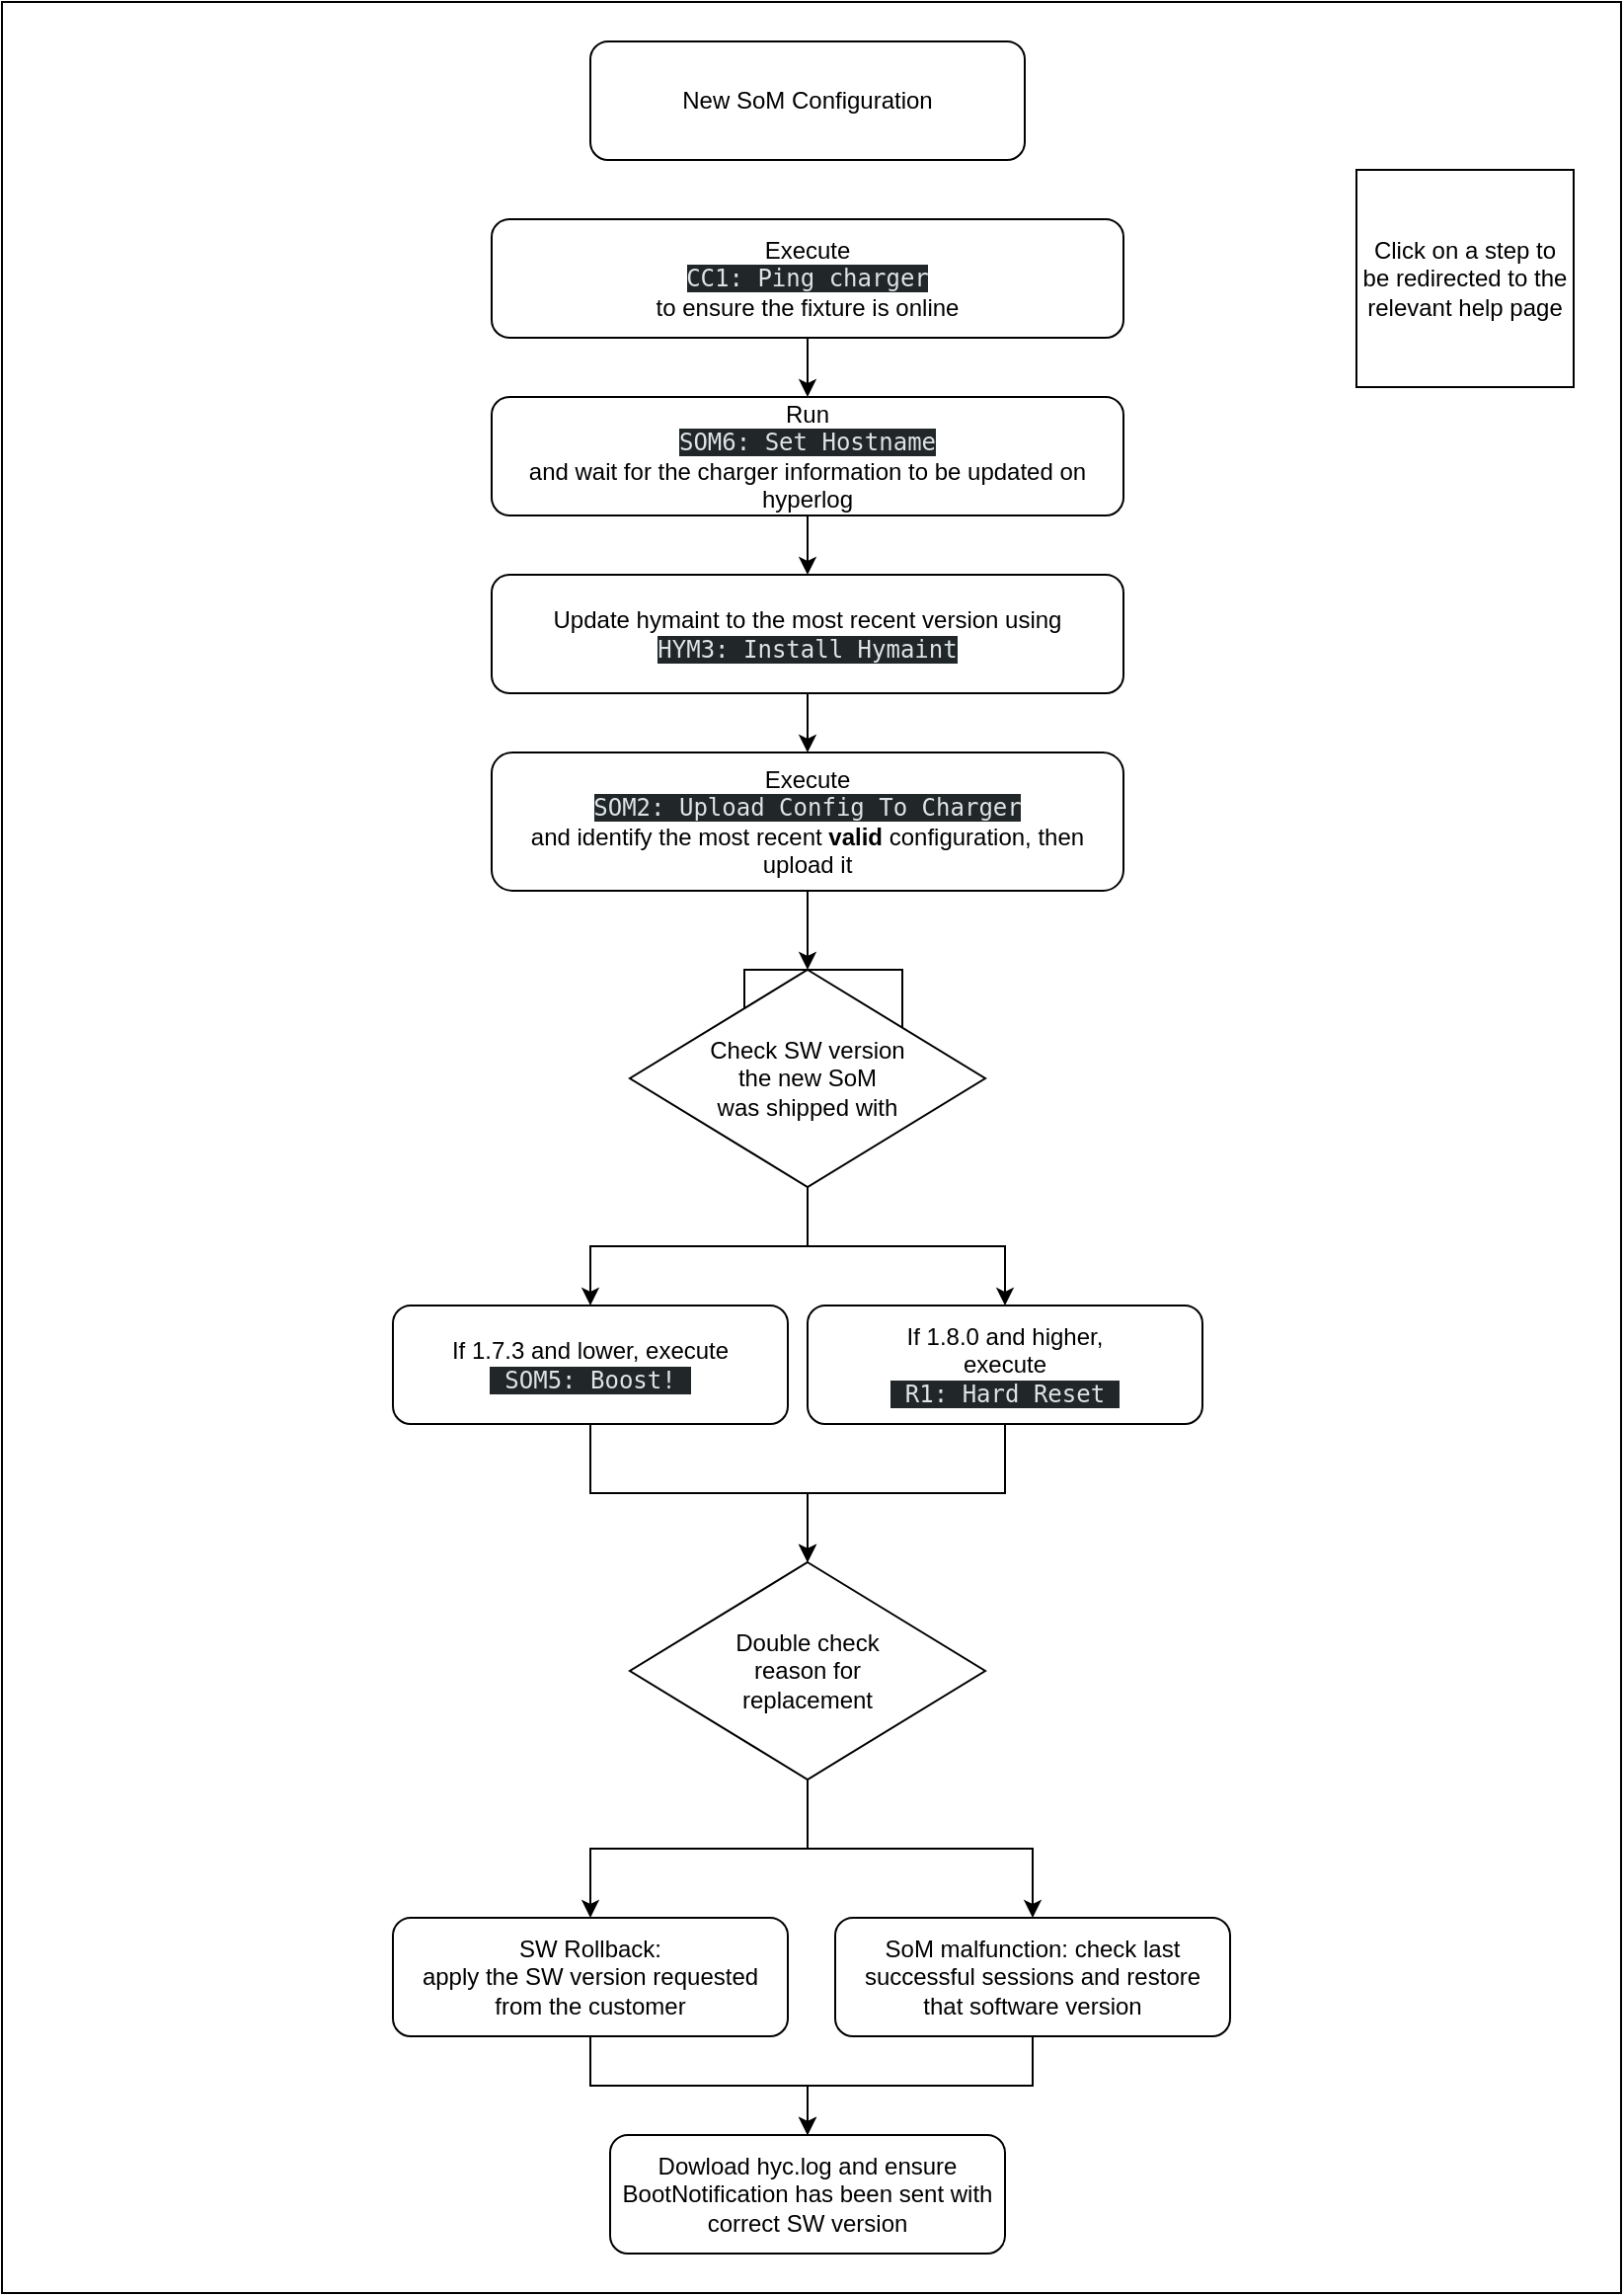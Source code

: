 <mxfile version="27.1.6">
  <diagram id="7AZIaKFDA84dNrpr3-fF" name="Page-1">
    <mxGraphModel dx="2377" dy="1238" grid="1" gridSize="10" guides="1" tooltips="1" connect="1" arrows="1" fold="1" page="1" pageScale="1" pageWidth="827" pageHeight="1169" math="0" shadow="0">
      <root>
        <mxCell id="0" />
        <mxCell id="1" parent="0" />
        <mxCell id="eyd2rsEOQC1HHO5CPxRc-1" value="\\" style="whiteSpace=wrap;html=1;imageAspect=0;fillColor=light-dark(#FFFFFF,#747474);" vertex="1" parent="1">
          <mxGeometry x="4" y="5" width="820" height="1160" as="geometry" />
        </mxCell>
        <mxCell id="eyd2rsEOQC1HHO5CPxRc-2" value="" style="whiteSpace=wrap;html=1;aspect=fixed;" vertex="1" parent="1">
          <mxGeometry x="380" y="495" width="80" height="80" as="geometry" />
        </mxCell>
        <mxCell id="IejAQgSXKc2Y49kBOPVx-10" value="New&amp;nbsp;&lt;span style=&quot;background-color: transparent; color: light-dark(rgb(0, 0, 0), rgb(255, 255, 255));&quot;&gt;SoM Configuration&lt;/span&gt;" style="rounded=1;whiteSpace=wrap;html=1;" parent="1" vertex="1">
          <mxGeometry x="302" y="25" width="220" height="60" as="geometry" />
        </mxCell>
        <mxCell id="IejAQgSXKc2Y49kBOPVx-15" style="edgeStyle=orthogonalEdgeStyle;rounded=0;orthogonalLoop=1;jettySize=auto;html=1;entryX=0.5;entryY=0;entryDx=0;entryDy=0;" parent="1" source="IejAQgSXKc2Y49kBOPVx-11" target="IejAQgSXKc2Y49kBOPVx-14" edge="1">
          <mxGeometry relative="1" as="geometry" />
        </mxCell>
        <UserObject label="Execute&lt;div&gt;&lt;span style=&quot;color: rgb(222, 227, 229); font-family: monospace; text-align: left; white-space-collapse: preserve; background-color: rgb(33, 39, 40);&quot;&gt;CC1: Ping charger&lt;/span&gt;&lt;/div&gt;&lt;div&gt;to ensure the fixture is online&lt;/div&gt;" link="https://alpitronic-jira.atlassian.net/wiki/spaces/Charger/pages/621406155/Hypercharger+Offline+in+Hyperlog" linkTarget="_blank" id="IejAQgSXKc2Y49kBOPVx-11">
          <mxCell style="rounded=1;whiteSpace=wrap;html=1;" parent="1" vertex="1">
            <mxGeometry x="252" y="115" width="320" height="60" as="geometry" />
          </mxCell>
        </UserObject>
        <mxCell id="IejAQgSXKc2Y49kBOPVx-19" style="edgeStyle=orthogonalEdgeStyle;rounded=0;orthogonalLoop=1;jettySize=auto;html=1;entryX=0.5;entryY=0;entryDx=0;entryDy=0;" parent="1" source="IejAQgSXKc2Y49kBOPVx-14" target="IejAQgSXKc2Y49kBOPVx-17" edge="1">
          <mxGeometry relative="1" as="geometry" />
        </mxCell>
        <mxCell id="IejAQgSXKc2Y49kBOPVx-14" value="Run&lt;div&gt;&lt;span style=&quot;color: rgb(222, 227, 229); font-family: monospace; text-align: left; white-space-collapse: preserve; background-color: rgb(33, 39, 40);&quot;&gt;SOM6: Set Hostname&lt;/span&gt;&lt;/div&gt;&lt;div&gt;and wait for the charger information to be updated on hyperlog&lt;/div&gt;" style="rounded=1;whiteSpace=wrap;html=1;" parent="1" vertex="1">
          <mxGeometry x="252" y="205" width="320" height="60" as="geometry" />
        </mxCell>
        <mxCell id="IejAQgSXKc2Y49kBOPVx-21" style="edgeStyle=orthogonalEdgeStyle;rounded=0;orthogonalLoop=1;jettySize=auto;html=1;entryX=0.5;entryY=0;entryDx=0;entryDy=0;" parent="1" source="IejAQgSXKc2Y49kBOPVx-17" target="IejAQgSXKc2Y49kBOPVx-20" edge="1">
          <mxGeometry relative="1" as="geometry" />
        </mxCell>
        <UserObject label="Update hymaint to the most recent version using&lt;div&gt;&lt;span style=&quot;color: rgb(222, 227, 229); font-family: monospace; text-align: left; white-space-collapse: preserve; background-color: rgb(33, 39, 40);&quot;&gt;HYM3: Install Hymaint&lt;/span&gt;&lt;/div&gt;" link="https://alpitronic-jira.atlassian.net/wiki/spaces/Charger/pages/1240236177/hymaint+update" linkTarget="_blank" id="IejAQgSXKc2Y49kBOPVx-17">
          <mxCell style="rounded=1;whiteSpace=wrap;html=1;" parent="1" vertex="1">
            <mxGeometry x="252" y="295" width="320" height="60" as="geometry" />
          </mxCell>
        </UserObject>
        <mxCell id="lWXWfnWMMrPsDJzRvSUA-17" style="edgeStyle=orthogonalEdgeStyle;rounded=0;orthogonalLoop=1;jettySize=auto;html=1;" parent="1" source="IejAQgSXKc2Y49kBOPVx-20" target="IejAQgSXKc2Y49kBOPVx-24" edge="1">
          <mxGeometry relative="1" as="geometry" />
        </mxCell>
        <UserObject label="Execute&lt;div&gt;&lt;span style=&quot;color: rgb(222, 227, 229); font-family: monospace; text-align: left; white-space-collapse: preserve; background-color: rgb(33, 39, 40);&quot;&gt;SOM2: Upload Config To Charger&lt;/span&gt;&lt;/div&gt;&lt;div&gt;and identify the most recent &lt;b&gt;valid &lt;/b&gt;configuration, then upload it&lt;/div&gt;" link="https://alpitronic-jira.atlassian.net/wiki/spaces/Charger/pages/621413840/hypercharger.conf" linkTarget="_blank" id="IejAQgSXKc2Y49kBOPVx-20">
          <mxCell style="rounded=1;whiteSpace=wrap;html=1;" parent="1" vertex="1">
            <mxGeometry x="252" y="385" width="320" height="70" as="geometry" />
          </mxCell>
        </UserObject>
        <mxCell id="IejAQgSXKc2Y49kBOPVx-34" style="edgeStyle=orthogonalEdgeStyle;rounded=0;orthogonalLoop=1;jettySize=auto;html=1;entryX=0.5;entryY=0;entryDx=0;entryDy=0;" parent="1" source="IejAQgSXKc2Y49kBOPVx-24" target="IejAQgSXKc2Y49kBOPVx-26" edge="1">
          <mxGeometry relative="1" as="geometry" />
        </mxCell>
        <mxCell id="IejAQgSXKc2Y49kBOPVx-36" style="edgeStyle=orthogonalEdgeStyle;rounded=0;orthogonalLoop=1;jettySize=auto;html=1;entryX=0.5;entryY=0;entryDx=0;entryDy=0;" parent="1" source="IejAQgSXKc2Y49kBOPVx-24" target="IejAQgSXKc2Y49kBOPVx-33" edge="1">
          <mxGeometry relative="1" as="geometry" />
        </mxCell>
        <mxCell id="IejAQgSXKc2Y49kBOPVx-24" value="Check SW version&lt;div&gt;the new SoM&lt;/div&gt;&lt;div&gt;was shipped with&lt;/div&gt;" style="rhombus;whiteSpace=wrap;html=1;" parent="1" vertex="1">
          <mxGeometry x="322" y="495" width="180" height="110" as="geometry" />
        </mxCell>
        <mxCell id="lWXWfnWMMrPsDJzRvSUA-5" style="edgeStyle=orthogonalEdgeStyle;rounded=0;orthogonalLoop=1;jettySize=auto;html=1;entryX=0.5;entryY=0;entryDx=0;entryDy=0;" parent="1" source="IejAQgSXKc2Y49kBOPVx-26" target="lWXWfnWMMrPsDJzRvSUA-4" edge="1">
          <mxGeometry relative="1" as="geometry" />
        </mxCell>
        <mxCell id="IejAQgSXKc2Y49kBOPVx-26" value="&lt;div&gt;If 1.7.3 and lower, execute&lt;/div&gt;&lt;div&gt;&lt;span style=&quot;color: rgb(222, 227, 229); font-family: monospace; text-align: left; white-space-collapse: preserve; background-color: rgb(33, 39, 40);&quot;&gt; SOM5: Boost! &lt;/span&gt;&lt;/div&gt;" style="rounded=1;whiteSpace=wrap;html=1;" parent="1" vertex="1">
          <mxGeometry x="202" y="665" width="200" height="60" as="geometry" />
        </mxCell>
        <mxCell id="lWXWfnWMMrPsDJzRvSUA-6" style="edgeStyle=orthogonalEdgeStyle;rounded=0;orthogonalLoop=1;jettySize=auto;html=1;entryX=0.5;entryY=0;entryDx=0;entryDy=0;" parent="1" source="IejAQgSXKc2Y49kBOPVx-33" target="lWXWfnWMMrPsDJzRvSUA-4" edge="1">
          <mxGeometry relative="1" as="geometry" />
        </mxCell>
        <mxCell id="IejAQgSXKc2Y49kBOPVx-33" value="&lt;div&gt;If 1.8.0 and higher,&lt;/div&gt;&lt;div&gt;execute&lt;/div&gt;&lt;div&gt;&lt;span style=&quot;color: rgb(222, 227, 229); font-family: monospace; text-align: left; white-space-collapse: preserve; background-color: rgb(33, 39, 40);&quot;&gt; R1: Hard Reset &lt;/span&gt;&lt;/div&gt;" style="rounded=1;whiteSpace=wrap;html=1;" parent="1" vertex="1">
          <mxGeometry x="412" y="665" width="200" height="60" as="geometry" />
        </mxCell>
        <mxCell id="lWXWfnWMMrPsDJzRvSUA-12" style="edgeStyle=orthogonalEdgeStyle;rounded=0;orthogonalLoop=1;jettySize=auto;html=1;entryX=0.5;entryY=0;entryDx=0;entryDy=0;" parent="1" source="lWXWfnWMMrPsDJzRvSUA-4" target="lWXWfnWMMrPsDJzRvSUA-9" edge="1">
          <mxGeometry relative="1" as="geometry" />
        </mxCell>
        <mxCell id="lWXWfnWMMrPsDJzRvSUA-13" style="edgeStyle=orthogonalEdgeStyle;rounded=0;orthogonalLoop=1;jettySize=auto;html=1;entryX=0.5;entryY=0;entryDx=0;entryDy=0;" parent="1" source="lWXWfnWMMrPsDJzRvSUA-4" target="lWXWfnWMMrPsDJzRvSUA-10" edge="1">
          <mxGeometry relative="1" as="geometry" />
        </mxCell>
        <mxCell id="lWXWfnWMMrPsDJzRvSUA-4" value="&lt;div&gt;Double check&lt;/div&gt;reason for&lt;div&gt;replacement&lt;/div&gt;" style="rhombus;whiteSpace=wrap;html=1;" parent="1" vertex="1">
          <mxGeometry x="322" y="795" width="180" height="110" as="geometry" />
        </mxCell>
        <mxCell id="eyd2rsEOQC1HHO5CPxRc-4" style="edgeStyle=orthogonalEdgeStyle;rounded=0;orthogonalLoop=1;jettySize=auto;html=1;" edge="1" parent="1" source="lWXWfnWMMrPsDJzRvSUA-9" target="eyd2rsEOQC1HHO5CPxRc-3">
          <mxGeometry relative="1" as="geometry" />
        </mxCell>
        <mxCell id="lWXWfnWMMrPsDJzRvSUA-9" value="&lt;div&gt;SW Rollback:&lt;/div&gt;&lt;div&gt;apply the SW version requested&lt;/div&gt;&lt;div&gt;from the customer&lt;/div&gt;" style="rounded=1;whiteSpace=wrap;html=1;" parent="1" vertex="1">
          <mxGeometry x="202" y="975" width="200" height="60" as="geometry" />
        </mxCell>
        <mxCell id="eyd2rsEOQC1HHO5CPxRc-5" style="edgeStyle=orthogonalEdgeStyle;rounded=0;orthogonalLoop=1;jettySize=auto;html=1;" edge="1" parent="1" source="lWXWfnWMMrPsDJzRvSUA-10" target="eyd2rsEOQC1HHO5CPxRc-3">
          <mxGeometry relative="1" as="geometry" />
        </mxCell>
        <mxCell id="lWXWfnWMMrPsDJzRvSUA-10" value="&lt;div&gt;SoM malfunction: check last successful sessions and restore&lt;/div&gt;&lt;div&gt;that software version&lt;/div&gt;" style="rounded=1;whiteSpace=wrap;html=1;" parent="1" vertex="1">
          <mxGeometry x="426" y="975" width="200" height="60" as="geometry" />
        </mxCell>
        <mxCell id="lWXWfnWMMrPsDJzRvSUA-18" value="Click on a step to be redirected to the relevant help page" style="whiteSpace=wrap;html=1;aspect=fixed;" parent="1" vertex="1">
          <mxGeometry x="690" y="90" width="110" height="110" as="geometry" />
        </mxCell>
        <mxCell id="eyd2rsEOQC1HHO5CPxRc-3" value="&lt;div&gt;Dowload hyc.log and ensure BootNotification has been sent with correct SW version&lt;/div&gt;" style="rounded=1;whiteSpace=wrap;html=1;" vertex="1" parent="1">
          <mxGeometry x="312" y="1085" width="200" height="60" as="geometry" />
        </mxCell>
      </root>
    </mxGraphModel>
  </diagram>
</mxfile>

